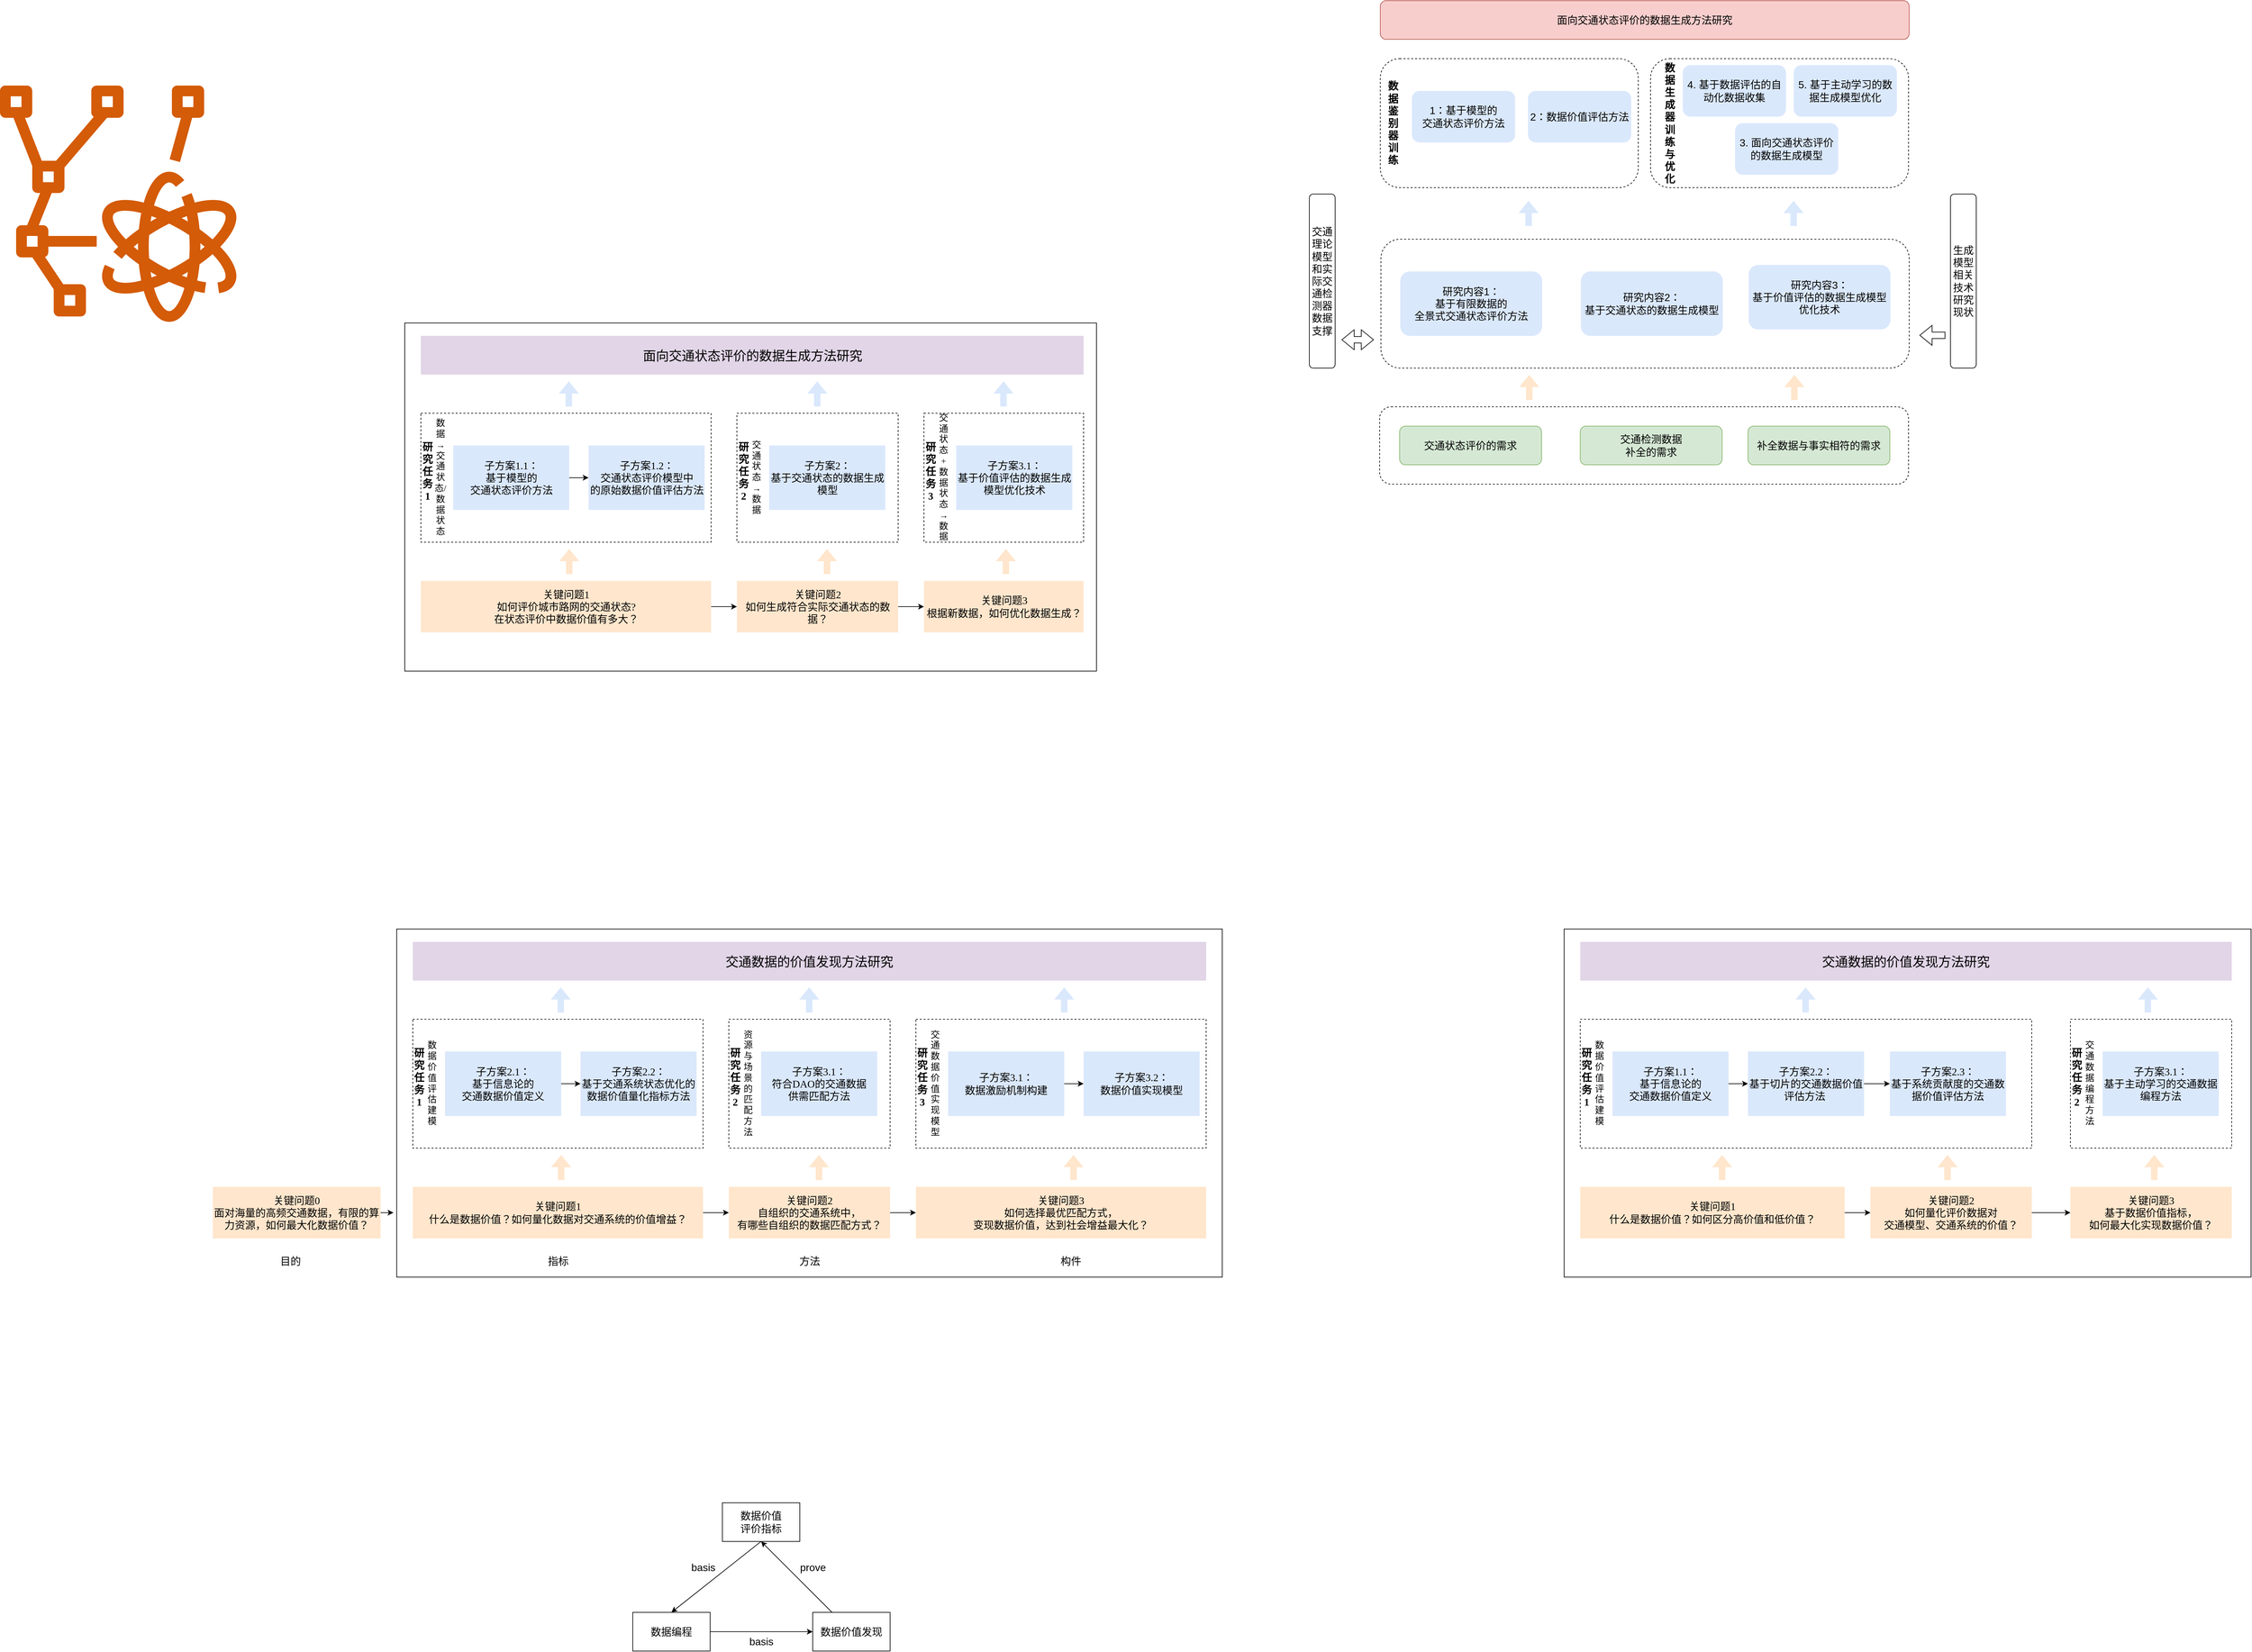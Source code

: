 <mxfile version="20.8.20" type="github">
  <diagram id="SlGQAyXAIa_Ibs_cdTL7" name="第 1 页">
    <mxGraphModel dx="2231" dy="2463" grid="1" gridSize="10" guides="1" tooltips="1" connect="1" arrows="1" fold="1" page="1" pageScale="1" pageWidth="827" pageHeight="1169" math="1" shadow="0">
      <root>
        <mxCell id="0" />
        <mxCell id="1" parent="0" />
        <mxCell id="OhdJKjMLPSLkUOPBoB3H-64" value="" style="rounded=1;whiteSpace=wrap;html=1;fontFamily=Helvetica;fontSize=16;fillColor=none;dashed=1;" vertex="1" parent="1">
          <mxGeometry x="2279" y="-480" width="820" height="120" as="geometry" />
        </mxCell>
        <mxCell id="OhdJKjMLPSLkUOPBoB3H-24" value="" style="rounded=1;whiteSpace=wrap;html=1;fontFamily=Helvetica;fontSize=16;fillColor=none;dashed=1;" vertex="1" parent="1">
          <mxGeometry x="2699" y="-1020" width="400" height="200" as="geometry" />
        </mxCell>
        <mxCell id="OhdJKjMLPSLkUOPBoB3H-23" value="" style="rounded=1;whiteSpace=wrap;html=1;fontFamily=Helvetica;fontSize=16;fillColor=none;dashed=1;" vertex="1" parent="1">
          <mxGeometry x="2280" y="-1020" width="400" height="200" as="geometry" />
        </mxCell>
        <mxCell id="cVe11yx6Q2O1CDadm9Du-27" value="" style="rounded=0;whiteSpace=wrap;html=1;fontSize=16;" parent="1" vertex="1">
          <mxGeometry x="755" y="330" width="1280" height="540" as="geometry" />
        </mxCell>
        <mxCell id="ovte4Cg9hebVTWwPrr68-1" value="&lt;font style=&quot;font-size: 20px;&quot;&gt;交通数据的价值发现方法研究​&lt;/font&gt;" style="rounded=0;whiteSpace=wrap;html=1;fillColor=#e1d5e7;strokeColor=none;fontSize=16;fontFamily=Times New Roman;" parent="1" vertex="1">
          <mxGeometry x="780" y="350" width="1230" height="60" as="geometry" />
        </mxCell>
        <mxCell id="cVe11yx6Q2O1CDadm9Du-20" style="edgeStyle=orthogonalEdgeStyle;rounded=0;orthogonalLoop=1;jettySize=auto;html=1;entryX=0;entryY=0.5;entryDx=0;entryDy=0;" parent="1" source="ovIKTIvtyWdodCo4Q1BT-9" target="cVe11yx6Q2O1CDadm9Du-7" edge="1">
          <mxGeometry relative="1" as="geometry" />
        </mxCell>
        <mxCell id="ovIKTIvtyWdodCo4Q1BT-9" value="关键问题1&lt;br&gt;什么是数据价值？如何量化数据对交通系统的价值增益？" style="rounded=0;whiteSpace=wrap;html=1;fontSize=16;fillColor=#ffe6cc;strokeColor=none;fontFamily=Times New Roman;" parent="1" vertex="1">
          <mxGeometry x="780" y="730" width="450" height="80" as="geometry" />
        </mxCell>
        <mxCell id="ovIKTIvtyWdodCo4Q1BT-21" value="" style="rounded=0;whiteSpace=wrap;html=1;fontFamily=Times New Roman;fontSize=14;fillColor=none;dashed=1;" parent="1" vertex="1">
          <mxGeometry x="780" y="470" width="450" height="200" as="geometry" />
        </mxCell>
        <mxCell id="ovIKTIvtyWdodCo4Q1BT-22" value="&lt;span style=&quot;font-weight: normal;&quot;&gt;子方案2.2：&lt;br&gt;基于交通系统状态优化的数据价值量化指标方法&lt;br&gt;&lt;/span&gt;" style="rounded=0;whiteSpace=wrap;html=1;fillColor=#dae8fc;strokeColor=none;fontSize=16;fontStyle=1;flipH=0;flipV=0;fontFamily=Times New Roman;" parent="1" vertex="1">
          <mxGeometry x="1040" y="520" width="180" height="100" as="geometry" />
        </mxCell>
        <mxCell id="ovIKTIvtyWdodCo4Q1BT-23" value="&lt;b&gt;研究任务1&lt;/b&gt;" style="rounded=0;whiteSpace=wrap;html=1;fontSize=16;fillColor=none;strokeColor=none;fontFamily=Times New Roman;" parent="1" vertex="1">
          <mxGeometry x="780" y="530" width="20" height="60" as="geometry" />
        </mxCell>
        <mxCell id="ovIKTIvtyWdodCo4Q1BT-24" value="数据价值评估建模" style="rounded=0;whiteSpace=wrap;html=1;fontSize=14;fillColor=none;strokeColor=none;fontFamily=Times New Roman;" parent="1" vertex="1">
          <mxGeometry x="800" y="540" width="20" height="60" as="geometry" />
        </mxCell>
        <mxCell id="ovIKTIvtyWdodCo4Q1BT-29" style="edgeStyle=orthogonalEdgeStyle;rounded=0;orthogonalLoop=1;jettySize=auto;html=1;entryX=0;entryY=0.5;entryDx=0;entryDy=0;fontFamily=Times New Roman;fontSize=14;" parent="1" source="ovIKTIvtyWdodCo4Q1BT-28" target="ovIKTIvtyWdodCo4Q1BT-22" edge="1">
          <mxGeometry relative="1" as="geometry" />
        </mxCell>
        <mxCell id="ovIKTIvtyWdodCo4Q1BT-28" value="&lt;span style=&quot;font-weight: normal;&quot;&gt;子方案2.1：&lt;br&gt;&lt;/span&gt;&lt;span style=&quot;font-weight: normal;&quot;&gt;基于信息论的&lt;br&gt;交通数据价值定义&lt;br&gt;&lt;/span&gt;" style="rounded=0;whiteSpace=wrap;html=1;fillColor=#dae8fc;strokeColor=none;fontSize=16;fontStyle=1;flipH=0;flipV=0;fontFamily=Times New Roman;" parent="1" vertex="1">
          <mxGeometry x="830" y="520" width="180" height="100" as="geometry" />
        </mxCell>
        <mxCell id="ovIKTIvtyWdodCo4Q1BT-31" value="" style="shape=flexArrow;endArrow=classic;html=1;rounded=0;fontFamily=Times New Roman;fontSize=14;fillColor=#ffe6cc;strokeColor=none;" parent="1" edge="1">
          <mxGeometry x="0.5" y="-240" width="50" height="50" relative="1" as="geometry">
            <mxPoint x="1010" y="720" as="sourcePoint" />
            <mxPoint x="1010" y="680" as="targetPoint" />
            <mxPoint as="offset" />
          </mxGeometry>
        </mxCell>
        <mxCell id="ovIKTIvtyWdodCo4Q1BT-34" value="" style="shape=flexArrow;endArrow=classic;html=1;rounded=0;fontFamily=Times New Roman;fontSize=14;fillColor=#dae8fc;strokeColor=none;" parent="1" edge="1">
          <mxGeometry x="0.5" y="-240" width="50" height="50" relative="1" as="geometry">
            <mxPoint x="1009.43" y="460" as="sourcePoint" />
            <mxPoint x="1009.43" y="420" as="targetPoint" />
            <mxPoint as="offset" />
          </mxGeometry>
        </mxCell>
        <mxCell id="cVe11yx6Q2O1CDadm9Du-1" value="" style="rounded=0;whiteSpace=wrap;html=1;fontFamily=Times New Roman;fontSize=14;fillColor=none;dashed=1;" parent="1" vertex="1">
          <mxGeometry x="1270" y="470" width="250" height="200" as="geometry" />
        </mxCell>
        <mxCell id="cVe11yx6Q2O1CDadm9Du-3" value="&lt;b&gt;研究任务2&lt;/b&gt;" style="rounded=0;whiteSpace=wrap;html=1;fontSize=16;fillColor=none;strokeColor=none;fontFamily=Times New Roman;" parent="1" vertex="1">
          <mxGeometry x="1270" y="530" width="20" height="60" as="geometry" />
        </mxCell>
        <mxCell id="cVe11yx6Q2O1CDadm9Du-4" value="资源与场景的匹配方法" style="rounded=0;whiteSpace=wrap;html=1;fontSize=14;fillColor=none;strokeColor=none;fontFamily=Times New Roman;" parent="1" vertex="1">
          <mxGeometry x="1290" y="540" width="20" height="60" as="geometry" />
        </mxCell>
        <mxCell id="cVe11yx6Q2O1CDadm9Du-6" value="&lt;span style=&quot;font-weight: normal;&quot;&gt;子方案3.1：&lt;br&gt;&lt;/span&gt;&lt;span style=&quot;font-weight: normal;&quot;&gt;符合DAO的交通数据&lt;br&gt;供需匹配方法&lt;br&gt;&lt;/span&gt;" style="rounded=0;whiteSpace=wrap;html=1;fillColor=#dae8fc;strokeColor=none;fontSize=16;fontStyle=1;flipH=0;flipV=0;fontFamily=Times New Roman;" parent="1" vertex="1">
          <mxGeometry x="1320" y="520" width="180" height="100" as="geometry" />
        </mxCell>
        <mxCell id="cVe11yx6Q2O1CDadm9Du-28" style="edgeStyle=orthogonalEdgeStyle;rounded=0;orthogonalLoop=1;jettySize=auto;html=1;entryX=0;entryY=0.5;entryDx=0;entryDy=0;fontSize=16;" parent="1" source="cVe11yx6Q2O1CDadm9Du-7" target="cVe11yx6Q2O1CDadm9Du-15" edge="1">
          <mxGeometry relative="1" as="geometry" />
        </mxCell>
        <mxCell id="cVe11yx6Q2O1CDadm9Du-7" value="关键问题2&lt;br&gt;自组织的交通系统中，&lt;br&gt;有哪些自组织的数据匹配方式？" style="rounded=0;whiteSpace=wrap;html=1;fontSize=16;fillColor=#ffe6cc;strokeColor=none;fontFamily=Times New Roman;" parent="1" vertex="1">
          <mxGeometry x="1270" y="730" width="250" height="80" as="geometry" />
        </mxCell>
        <mxCell id="cVe11yx6Q2O1CDadm9Du-8" value="" style="shape=flexArrow;endArrow=classic;html=1;rounded=0;fontFamily=Times New Roman;fontSize=14;fillColor=#ffe6cc;strokeColor=none;" parent="1" edge="1">
          <mxGeometry x="0.5" y="-240" width="50" height="50" relative="1" as="geometry">
            <mxPoint x="1409.71" y="720" as="sourcePoint" />
            <mxPoint x="1409.71" y="680" as="targetPoint" />
            <mxPoint as="offset" />
          </mxGeometry>
        </mxCell>
        <mxCell id="cVe11yx6Q2O1CDadm9Du-9" value="" style="rounded=0;whiteSpace=wrap;html=1;fontFamily=Times New Roman;fontSize=14;fillColor=none;dashed=1;" parent="1" vertex="1">
          <mxGeometry x="1560" y="470" width="450" height="200" as="geometry" />
        </mxCell>
        <mxCell id="cVe11yx6Q2O1CDadm9Du-10" value="&lt;span style=&quot;font-weight: normal;&quot;&gt;子方案3.2：&lt;br&gt;数据价值实现模型&lt;br&gt;&lt;/span&gt;" style="rounded=0;whiteSpace=wrap;html=1;fillColor=#dae8fc;strokeColor=none;fontSize=16;fontStyle=1;flipH=0;flipV=0;fontFamily=Times New Roman;" parent="1" vertex="1">
          <mxGeometry x="1820" y="520" width="180" height="100" as="geometry" />
        </mxCell>
        <mxCell id="cVe11yx6Q2O1CDadm9Du-11" value="&lt;b&gt;研究任务3&lt;/b&gt;" style="rounded=0;whiteSpace=wrap;html=1;fontSize=16;fillColor=none;strokeColor=none;fontFamily=Times New Roman;" parent="1" vertex="1">
          <mxGeometry x="1560" y="530" width="20" height="60" as="geometry" />
        </mxCell>
        <mxCell id="cVe11yx6Q2O1CDadm9Du-12" value="交通数据价值实现模型" style="rounded=0;whiteSpace=wrap;html=1;fontSize=14;fillColor=none;strokeColor=none;fontFamily=Times New Roman;" parent="1" vertex="1">
          <mxGeometry x="1580" y="540" width="20" height="60" as="geometry" />
        </mxCell>
        <mxCell id="cVe11yx6Q2O1CDadm9Du-13" style="edgeStyle=orthogonalEdgeStyle;rounded=0;orthogonalLoop=1;jettySize=auto;html=1;entryX=0;entryY=0.5;entryDx=0;entryDy=0;fontFamily=Times New Roman;fontSize=14;" parent="1" source="cVe11yx6Q2O1CDadm9Du-14" target="cVe11yx6Q2O1CDadm9Du-10" edge="1">
          <mxGeometry relative="1" as="geometry" />
        </mxCell>
        <mxCell id="cVe11yx6Q2O1CDadm9Du-14" value="&lt;span style=&quot;font-weight: normal;&quot;&gt;子方案3.1：&lt;br&gt;&lt;/span&gt;&lt;span style=&quot;font-weight: normal;&quot;&gt;数据激励机制构建&lt;br&gt;&lt;/span&gt;" style="rounded=0;whiteSpace=wrap;html=1;fillColor=#dae8fc;strokeColor=none;fontSize=16;fontStyle=1;flipH=0;flipV=0;fontFamily=Times New Roman;" parent="1" vertex="1">
          <mxGeometry x="1610" y="520" width="180" height="100" as="geometry" />
        </mxCell>
        <mxCell id="cVe11yx6Q2O1CDadm9Du-15" value="关键问题3&lt;br&gt;如何选择最优匹配方式，&lt;br&gt;变现数据价值，达到社会增益最大化？" style="rounded=0;whiteSpace=wrap;html=1;fontSize=16;fillColor=#ffe6cc;strokeColor=none;fontFamily=Times New Roman;" parent="1" vertex="1">
          <mxGeometry x="1560" y="730" width="450" height="80" as="geometry" />
        </mxCell>
        <mxCell id="cVe11yx6Q2O1CDadm9Du-16" value="" style="shape=flexArrow;endArrow=classic;html=1;rounded=0;fontFamily=Times New Roman;fontSize=14;fillColor=#ffe6cc;strokeColor=none;" parent="1" edge="1">
          <mxGeometry x="0.5" y="-240" width="50" height="50" relative="1" as="geometry">
            <mxPoint x="1804.43" y="720" as="sourcePoint" />
            <mxPoint x="1804.43" y="680" as="targetPoint" />
            <mxPoint as="offset" />
          </mxGeometry>
        </mxCell>
        <mxCell id="cVe11yx6Q2O1CDadm9Du-19" style="edgeStyle=orthogonalEdgeStyle;rounded=0;orthogonalLoop=1;jettySize=auto;html=1;" parent="1" source="cVe11yx6Q2O1CDadm9Du-18" edge="1">
          <mxGeometry relative="1" as="geometry">
            <mxPoint x="750" y="770" as="targetPoint" />
          </mxGeometry>
        </mxCell>
        <mxCell id="cVe11yx6Q2O1CDadm9Du-18" value="关键问题0&lt;br&gt;面对海量的高频交通数据，有限的算力资源，如何最大化数据价值？" style="rounded=0;whiteSpace=wrap;html=1;fontSize=16;fillColor=#ffe6cc;strokeColor=none;fontFamily=Times New Roman;" parent="1" vertex="1">
          <mxGeometry x="470" y="730" width="260" height="80" as="geometry" />
        </mxCell>
        <mxCell id="cVe11yx6Q2O1CDadm9Du-21" value="目的" style="text;html=1;align=center;verticalAlign=middle;resizable=0;points=[];autosize=1;strokeColor=none;fillColor=none;fontSize=16;" parent="1" vertex="1">
          <mxGeometry x="560" y="830" width="60" height="30" as="geometry" />
        </mxCell>
        <mxCell id="cVe11yx6Q2O1CDadm9Du-22" value="指标" style="text;html=1;align=center;verticalAlign=middle;resizable=0;points=[];autosize=1;strokeColor=none;fillColor=none;fontSize=16;" parent="1" vertex="1">
          <mxGeometry x="975" y="830" width="60" height="30" as="geometry" />
        </mxCell>
        <mxCell id="cVe11yx6Q2O1CDadm9Du-23" value="方法" style="text;html=1;align=center;verticalAlign=middle;resizable=0;points=[];autosize=1;strokeColor=none;fillColor=none;fontSize=16;" parent="1" vertex="1">
          <mxGeometry x="1365" y="830" width="60" height="30" as="geometry" />
        </mxCell>
        <mxCell id="cVe11yx6Q2O1CDadm9Du-24" value="构件" style="text;html=1;align=center;verticalAlign=middle;resizable=0;points=[];autosize=1;strokeColor=none;fillColor=none;fontSize=16;" parent="1" vertex="1">
          <mxGeometry x="1770" y="830" width="60" height="30" as="geometry" />
        </mxCell>
        <mxCell id="cVe11yx6Q2O1CDadm9Du-25" value="" style="shape=flexArrow;endArrow=classic;html=1;rounded=0;fontFamily=Times New Roman;fontSize=14;fillColor=#dae8fc;strokeColor=none;" parent="1" edge="1">
          <mxGeometry x="0.5" y="-240" width="50" height="50" relative="1" as="geometry">
            <mxPoint x="1394.58" y="460.0" as="sourcePoint" />
            <mxPoint x="1394.58" y="420.0" as="targetPoint" />
            <mxPoint as="offset" />
          </mxGeometry>
        </mxCell>
        <mxCell id="cVe11yx6Q2O1CDadm9Du-26" value="" style="shape=flexArrow;endArrow=classic;html=1;rounded=0;fontFamily=Times New Roman;fontSize=14;fillColor=#dae8fc;strokeColor=none;" parent="1" edge="1">
          <mxGeometry x="0.5" y="-240" width="50" height="50" relative="1" as="geometry">
            <mxPoint x="1790" y="460.0" as="sourcePoint" />
            <mxPoint x="1790" y="420.0" as="targetPoint" />
            <mxPoint as="offset" />
          </mxGeometry>
        </mxCell>
        <mxCell id="cVe11yx6Q2O1CDadm9Du-33" style="edgeStyle=none;rounded=0;orthogonalLoop=1;jettySize=auto;html=1;entryX=0.5;entryY=0;entryDx=0;entryDy=0;fontSize=16;exitX=0.5;exitY=1;exitDx=0;exitDy=0;" parent="1" source="cVe11yx6Q2O1CDadm9Du-29" target="cVe11yx6Q2O1CDadm9Du-30" edge="1">
          <mxGeometry relative="1" as="geometry" />
        </mxCell>
        <mxCell id="cVe11yx6Q2O1CDadm9Du-29" value="数据价值&lt;br&gt;评价指标" style="rounded=0;whiteSpace=wrap;html=1;fontSize=16;" parent="1" vertex="1">
          <mxGeometry x="1260" y="1220" width="120" height="60" as="geometry" />
        </mxCell>
        <mxCell id="cVe11yx6Q2O1CDadm9Du-34" style="edgeStyle=none;rounded=0;orthogonalLoop=1;jettySize=auto;html=1;entryX=0;entryY=0.5;entryDx=0;entryDy=0;fontSize=16;" parent="1" source="cVe11yx6Q2O1CDadm9Du-30" target="cVe11yx6Q2O1CDadm9Du-31" edge="1">
          <mxGeometry relative="1" as="geometry" />
        </mxCell>
        <mxCell id="cVe11yx6Q2O1CDadm9Du-30" value="数据编程" style="rounded=0;whiteSpace=wrap;html=1;fontSize=16;" parent="1" vertex="1">
          <mxGeometry x="1121" y="1390" width="120" height="60" as="geometry" />
        </mxCell>
        <mxCell id="cVe11yx6Q2O1CDadm9Du-32" style="rounded=0;orthogonalLoop=1;jettySize=auto;html=1;entryX=0.5;entryY=1;entryDx=0;entryDy=0;fontSize=16;" parent="1" source="cVe11yx6Q2O1CDadm9Du-31" target="cVe11yx6Q2O1CDadm9Du-29" edge="1">
          <mxGeometry relative="1" as="geometry" />
        </mxCell>
        <mxCell id="cVe11yx6Q2O1CDadm9Du-31" value="数据价值发现" style="rounded=0;whiteSpace=wrap;html=1;fontSize=16;" parent="1" vertex="1">
          <mxGeometry x="1400" y="1390" width="120" height="60" as="geometry" />
        </mxCell>
        <mxCell id="cVe11yx6Q2O1CDadm9Du-35" value="prove" style="text;html=1;align=center;verticalAlign=middle;resizable=0;points=[];autosize=1;strokeColor=none;fillColor=none;fontSize=16;" parent="1" vertex="1">
          <mxGeometry x="1370" y="1305" width="60" height="30" as="geometry" />
        </mxCell>
        <mxCell id="cVe11yx6Q2O1CDadm9Du-36" value="basis" style="text;html=1;align=center;verticalAlign=middle;resizable=0;points=[];autosize=1;strokeColor=none;fillColor=none;fontSize=16;" parent="1" vertex="1">
          <mxGeometry x="1200" y="1305" width="60" height="30" as="geometry" />
        </mxCell>
        <mxCell id="cVe11yx6Q2O1CDadm9Du-37" value="basis" style="text;html=1;align=center;verticalAlign=middle;resizable=0;points=[];autosize=1;strokeColor=none;fillColor=none;fontSize=16;" parent="1" vertex="1">
          <mxGeometry x="1290" y="1420" width="60" height="30" as="geometry" />
        </mxCell>
        <mxCell id="cVe11yx6Q2O1CDadm9Du-38" value="" style="rounded=0;whiteSpace=wrap;html=1;fontSize=16;" parent="1" vertex="1">
          <mxGeometry x="2565" y="330" width="1065" height="540" as="geometry" />
        </mxCell>
        <mxCell id="cVe11yx6Q2O1CDadm9Du-64" value="" style="shape=flexArrow;endArrow=classic;html=1;rounded=0;fontFamily=Times New Roman;fontSize=14;fillColor=#ffe6cc;strokeColor=none;" parent="cVe11yx6Q2O1CDadm9Du-38" edge="1">
          <mxGeometry x="0.5" y="-240" width="50" height="50" relative="1" as="geometry">
            <mxPoint x="915.001" y="390" as="sourcePoint" />
            <mxPoint x="915.001" y="350" as="targetPoint" />
            <mxPoint as="offset" />
          </mxGeometry>
        </mxCell>
        <mxCell id="cVe11yx6Q2O1CDadm9Du-72" value="" style="shape=flexArrow;endArrow=classic;html=1;rounded=0;fontFamily=Times New Roman;fontSize=14;fillColor=#dae8fc;strokeColor=none;" parent="cVe11yx6Q2O1CDadm9Du-38" edge="1">
          <mxGeometry x="0.5" y="-240" width="50" height="50" relative="1" as="geometry">
            <mxPoint x="905.002" y="130.0" as="sourcePoint" />
            <mxPoint x="905.002" y="90.0" as="targetPoint" />
            <mxPoint as="offset" />
          </mxGeometry>
        </mxCell>
        <mxCell id="cVe11yx6Q2O1CDadm9Du-39" value="&lt;font style=&quot;font-size: 20px;&quot;&gt;交通数据的价值发现方法研究​&lt;/font&gt;" style="rounded=0;whiteSpace=wrap;html=1;fillColor=#e1d5e7;strokeColor=none;fontSize=16;fontFamily=Times New Roman;" parent="1" vertex="1">
          <mxGeometry x="2590" y="350" width="1010" height="60" as="geometry" />
        </mxCell>
        <mxCell id="cVe11yx6Q2O1CDadm9Du-40" style="edgeStyle=orthogonalEdgeStyle;rounded=0;orthogonalLoop=1;jettySize=auto;html=1;entryX=0;entryY=0.5;entryDx=0;entryDy=0;" parent="1" source="cVe11yx6Q2O1CDadm9Du-41" target="cVe11yx6Q2O1CDadm9Du-55" edge="1">
          <mxGeometry relative="1" as="geometry" />
        </mxCell>
        <mxCell id="cVe11yx6Q2O1CDadm9Du-41" value="关键问题1&lt;br&gt;什么是数据价值？如何区分高价值和低价值？" style="rounded=0;whiteSpace=wrap;html=1;fontSize=16;fillColor=#ffe6cc;strokeColor=none;fontFamily=Times New Roman;" parent="1" vertex="1">
          <mxGeometry x="2590" y="730" width="410" height="80" as="geometry" />
        </mxCell>
        <mxCell id="cVe11yx6Q2O1CDadm9Du-42" value="" style="rounded=0;whiteSpace=wrap;html=1;fontFamily=Times New Roman;fontSize=14;fillColor=none;dashed=1;" parent="1" vertex="1">
          <mxGeometry x="2590" y="470" width="700" height="200" as="geometry" />
        </mxCell>
        <mxCell id="cVe11yx6Q2O1CDadm9Du-73" style="edgeStyle=none;rounded=0;orthogonalLoop=1;jettySize=auto;html=1;fontSize=16;" parent="1" source="cVe11yx6Q2O1CDadm9Du-43" target="cVe11yx6Q2O1CDadm9Du-53" edge="1">
          <mxGeometry relative="1" as="geometry" />
        </mxCell>
        <mxCell id="cVe11yx6Q2O1CDadm9Du-43" value="&lt;span style=&quot;font-weight: normal;&quot;&gt;子方案2.2：&lt;br&gt;基于切片的交通数据价值评估方法&amp;nbsp;&lt;br&gt;&lt;/span&gt;" style="rounded=0;whiteSpace=wrap;html=1;fillColor=#dae8fc;strokeColor=none;fontSize=16;fontStyle=1;flipH=0;flipV=0;fontFamily=Times New Roman;" parent="1" vertex="1">
          <mxGeometry x="2850" y="520" width="180" height="100" as="geometry" />
        </mxCell>
        <mxCell id="cVe11yx6Q2O1CDadm9Du-44" value="&lt;b&gt;研究任务1&lt;/b&gt;" style="rounded=0;whiteSpace=wrap;html=1;fontSize=16;fillColor=none;strokeColor=none;fontFamily=Times New Roman;" parent="1" vertex="1">
          <mxGeometry x="2590" y="530" width="20" height="60" as="geometry" />
        </mxCell>
        <mxCell id="cVe11yx6Q2O1CDadm9Du-45" value="数据价值评估建模" style="rounded=0;whiteSpace=wrap;html=1;fontSize=14;fillColor=none;strokeColor=none;fontFamily=Times New Roman;" parent="1" vertex="1">
          <mxGeometry x="2610" y="540" width="20" height="60" as="geometry" />
        </mxCell>
        <mxCell id="cVe11yx6Q2O1CDadm9Du-46" style="edgeStyle=orthogonalEdgeStyle;rounded=0;orthogonalLoop=1;jettySize=auto;html=1;entryX=0;entryY=0.5;entryDx=0;entryDy=0;fontFamily=Times New Roman;fontSize=14;" parent="1" source="cVe11yx6Q2O1CDadm9Du-47" target="cVe11yx6Q2O1CDadm9Du-43" edge="1">
          <mxGeometry relative="1" as="geometry" />
        </mxCell>
        <mxCell id="cVe11yx6Q2O1CDadm9Du-47" value="&lt;span style=&quot;font-weight: normal;&quot;&gt;子方案1.1：&lt;br&gt;&lt;/span&gt;&lt;span style=&quot;font-weight: normal;&quot;&gt;基于信息论的&lt;br&gt;交通数据价值定义&lt;br&gt;&lt;/span&gt;" style="rounded=0;whiteSpace=wrap;html=1;fillColor=#dae8fc;strokeColor=none;fontSize=16;fontStyle=1;flipH=0;flipV=0;fontFamily=Times New Roman;" parent="1" vertex="1">
          <mxGeometry x="2640" y="520" width="180" height="100" as="geometry" />
        </mxCell>
        <mxCell id="cVe11yx6Q2O1CDadm9Du-48" value="" style="shape=flexArrow;endArrow=classic;html=1;rounded=0;fontFamily=Times New Roman;fontSize=14;fillColor=#ffe6cc;strokeColor=none;" parent="1" edge="1">
          <mxGeometry x="0.5" y="-240" width="50" height="50" relative="1" as="geometry">
            <mxPoint x="2810.0" y="720" as="sourcePoint" />
            <mxPoint x="2810.0" y="680" as="targetPoint" />
            <mxPoint as="offset" />
          </mxGeometry>
        </mxCell>
        <mxCell id="cVe11yx6Q2O1CDadm9Du-49" value="" style="shape=flexArrow;endArrow=classic;html=1;rounded=0;fontFamily=Times New Roman;fontSize=14;fillColor=#dae8fc;strokeColor=none;" parent="1" edge="1">
          <mxGeometry x="0.5" y="-240" width="50" height="50" relative="1" as="geometry">
            <mxPoint x="2939.41" y="460" as="sourcePoint" />
            <mxPoint x="2939.41" y="420" as="targetPoint" />
            <mxPoint as="offset" />
          </mxGeometry>
        </mxCell>
        <mxCell id="cVe11yx6Q2O1CDadm9Du-53" value="&lt;span style=&quot;font-weight: normal;&quot;&gt;子方案2.3：&lt;br&gt;基于系统贡献度的交通数据价值评估方法&lt;br&gt;&lt;/span&gt;" style="rounded=0;whiteSpace=wrap;html=1;fillColor=#dae8fc;strokeColor=none;fontSize=16;fontStyle=1;flipH=0;flipV=0;fontFamily=Times New Roman;" parent="1" vertex="1">
          <mxGeometry x="3070" y="520" width="180" height="100" as="geometry" />
        </mxCell>
        <mxCell id="cVe11yx6Q2O1CDadm9Du-54" style="edgeStyle=orthogonalEdgeStyle;rounded=0;orthogonalLoop=1;jettySize=auto;html=1;entryX=0;entryY=0.5;entryDx=0;entryDy=0;fontSize=16;" parent="1" source="cVe11yx6Q2O1CDadm9Du-55" target="cVe11yx6Q2O1CDadm9Du-63" edge="1">
          <mxGeometry relative="1" as="geometry" />
        </mxCell>
        <mxCell id="cVe11yx6Q2O1CDadm9Du-55" value="关键问题2&lt;br&gt;如何量化评价数据对&lt;br&gt;交通模型、交通系统的价值？" style="rounded=0;whiteSpace=wrap;html=1;fontSize=16;fillColor=#ffe6cc;strokeColor=none;fontFamily=Times New Roman;" parent="1" vertex="1">
          <mxGeometry x="3040" y="730" width="250" height="80" as="geometry" />
        </mxCell>
        <mxCell id="cVe11yx6Q2O1CDadm9Du-56" value="" style="shape=flexArrow;endArrow=classic;html=1;rounded=0;fontFamily=Times New Roman;fontSize=14;fillColor=#ffe6cc;strokeColor=none;" parent="1" edge="1">
          <mxGeometry x="0.5" y="-240" width="50" height="50" relative="1" as="geometry">
            <mxPoint x="3159.41" y="720" as="sourcePoint" />
            <mxPoint x="3159.41" y="680" as="targetPoint" />
            <mxPoint as="offset" />
          </mxGeometry>
        </mxCell>
        <mxCell id="cVe11yx6Q2O1CDadm9Du-57" value="" style="rounded=0;whiteSpace=wrap;html=1;fontFamily=Times New Roman;fontSize=14;fillColor=none;dashed=1;" parent="1" vertex="1">
          <mxGeometry x="3350" y="470" width="250" height="200" as="geometry" />
        </mxCell>
        <mxCell id="cVe11yx6Q2O1CDadm9Du-59" value="&lt;b&gt;研究任务2&lt;/b&gt;" style="rounded=0;whiteSpace=wrap;html=1;fontSize=16;fillColor=none;strokeColor=none;fontFamily=Times New Roman;" parent="1" vertex="1">
          <mxGeometry x="3350" y="530" width="20" height="60" as="geometry" />
        </mxCell>
        <mxCell id="cVe11yx6Q2O1CDadm9Du-60" value="交通数据编程方法" style="rounded=0;whiteSpace=wrap;html=1;fontSize=14;fillColor=none;strokeColor=none;fontFamily=Times New Roman;" parent="1" vertex="1">
          <mxGeometry x="3370" y="540" width="20" height="60" as="geometry" />
        </mxCell>
        <mxCell id="cVe11yx6Q2O1CDadm9Du-62" value="&lt;span style=&quot;font-weight: normal;&quot;&gt;子方案3.1：&lt;br&gt;基于主动学习的交通数据编程方法&lt;br&gt;&lt;/span&gt;" style="rounded=0;whiteSpace=wrap;html=1;fillColor=#dae8fc;strokeColor=none;fontSize=16;fontStyle=1;flipH=0;flipV=0;fontFamily=Times New Roman;" parent="1" vertex="1">
          <mxGeometry x="3400" y="520" width="180" height="100" as="geometry" />
        </mxCell>
        <mxCell id="cVe11yx6Q2O1CDadm9Du-63" value="关键问题3&lt;br&gt;基于数据价值指标，&lt;br&gt;如何最大化实现数据价值？" style="rounded=0;whiteSpace=wrap;html=1;fontSize=16;fillColor=#ffe6cc;strokeColor=none;fontFamily=Times New Roman;" parent="1" vertex="1">
          <mxGeometry x="3350" y="730" width="250" height="80" as="geometry" />
        </mxCell>
        <mxCell id="tTahqNga5wB2Y6Uy57lC-1" value="" style="rounded=0;whiteSpace=wrap;html=1;fontSize=16;" parent="1" vertex="1">
          <mxGeometry x="767.5" y="-610" width="1072.5" height="540" as="geometry" />
        </mxCell>
        <mxCell id="tTahqNga5wB2Y6Uy57lC-2" value="&lt;font style=&quot;font-size: 20px;&quot;&gt;面向交通状态评价的数据生成方法研究&lt;/font&gt;" style="rounded=0;whiteSpace=wrap;html=1;fillColor=#e1d5e7;strokeColor=none;fontSize=16;fontFamily=Times New Roman;" parent="1" vertex="1">
          <mxGeometry x="792.5" y="-590" width="1027.5" height="60" as="geometry" />
        </mxCell>
        <mxCell id="tTahqNga5wB2Y6Uy57lC-3" style="edgeStyle=orthogonalEdgeStyle;rounded=0;orthogonalLoop=1;jettySize=auto;html=1;entryX=0;entryY=0.5;entryDx=0;entryDy=0;" parent="1" source="tTahqNga5wB2Y6Uy57lC-4" target="tTahqNga5wB2Y6Uy57lC-18" edge="1">
          <mxGeometry relative="1" as="geometry" />
        </mxCell>
        <mxCell id="tTahqNga5wB2Y6Uy57lC-4" value="关键问题1&lt;br&gt;如何评价城市路网的交通状态?&lt;br&gt;在状态评价中数据价值有多大？" style="rounded=0;whiteSpace=wrap;html=1;fontSize=16;fillColor=#ffe6cc;strokeColor=none;fontFamily=Times New Roman;" parent="1" vertex="1">
          <mxGeometry x="792.5" y="-210" width="450" height="80" as="geometry" />
        </mxCell>
        <mxCell id="tTahqNga5wB2Y6Uy57lC-5" value="" style="rounded=0;whiteSpace=wrap;html=1;fontFamily=Times New Roman;fontSize=14;fillColor=none;dashed=1;" parent="1" vertex="1">
          <mxGeometry x="792.5" y="-470" width="450" height="200" as="geometry" />
        </mxCell>
        <mxCell id="tTahqNga5wB2Y6Uy57lC-6" value="&lt;span style=&quot;font-weight: normal;&quot;&gt;子方案1.2：&lt;br&gt;交通状态评价模型中&lt;br&gt;的原始数据价值评估方法&lt;br&gt;&lt;/span&gt;" style="rounded=0;whiteSpace=wrap;html=1;fillColor=#dae8fc;strokeColor=none;fontSize=16;fontStyle=1;flipH=0;flipV=0;fontFamily=Times New Roman;" parent="1" vertex="1">
          <mxGeometry x="1052.5" y="-420" width="180" height="100" as="geometry" />
        </mxCell>
        <mxCell id="tTahqNga5wB2Y6Uy57lC-7" value="&lt;b&gt;研究任务1&lt;/b&gt;" style="rounded=0;whiteSpace=wrap;html=1;fontSize=16;fillColor=none;strokeColor=none;fontFamily=Times New Roman;" parent="1" vertex="1">
          <mxGeometry x="792.5" y="-410" width="20" height="60" as="geometry" />
        </mxCell>
        <mxCell id="tTahqNga5wB2Y6Uy57lC-8" value="数据→交通状态/数据状态" style="rounded=0;whiteSpace=wrap;html=1;fontSize=14;fillColor=none;strokeColor=none;fontFamily=Times New Roman;" parent="1" vertex="1">
          <mxGeometry x="812.5" y="-400" width="20" height="60" as="geometry" />
        </mxCell>
        <mxCell id="tTahqNga5wB2Y6Uy57lC-9" style="edgeStyle=orthogonalEdgeStyle;rounded=0;orthogonalLoop=1;jettySize=auto;html=1;entryX=0;entryY=0.5;entryDx=0;entryDy=0;fontFamily=Times New Roman;fontSize=14;" parent="1" source="tTahqNga5wB2Y6Uy57lC-10" target="tTahqNga5wB2Y6Uy57lC-6" edge="1">
          <mxGeometry relative="1" as="geometry" />
        </mxCell>
        <mxCell id="tTahqNga5wB2Y6Uy57lC-10" value="&lt;span style=&quot;font-weight: normal;&quot;&gt;子方案1.1：&lt;br&gt;&lt;/span&gt;&lt;span style=&quot;font-weight: normal;&quot;&gt;基于模型的&lt;br&gt;交通状态评价方法&lt;br&gt;&lt;/span&gt;" style="rounded=0;whiteSpace=wrap;html=1;fillColor=#dae8fc;strokeColor=none;fontSize=16;fontStyle=1;flipH=0;flipV=0;fontFamily=Times New Roman;" parent="1" vertex="1">
          <mxGeometry x="842.5" y="-420" width="180" height="100" as="geometry" />
        </mxCell>
        <mxCell id="tTahqNga5wB2Y6Uy57lC-11" value="" style="shape=flexArrow;endArrow=classic;html=1;rounded=0;fontFamily=Times New Roman;fontSize=14;fillColor=#ffe6cc;strokeColor=none;" parent="1" edge="1">
          <mxGeometry x="0.5" y="-240" width="50" height="50" relative="1" as="geometry">
            <mxPoint x="1022.5" y="-220" as="sourcePoint" />
            <mxPoint x="1022.5" y="-260" as="targetPoint" />
            <mxPoint as="offset" />
          </mxGeometry>
        </mxCell>
        <mxCell id="tTahqNga5wB2Y6Uy57lC-12" value="" style="shape=flexArrow;endArrow=classic;html=1;rounded=0;fontFamily=Times New Roman;fontSize=14;fillColor=#dae8fc;strokeColor=none;" parent="1" edge="1">
          <mxGeometry x="0.5" y="-240" width="50" height="50" relative="1" as="geometry">
            <mxPoint x="1021.93" y="-480" as="sourcePoint" />
            <mxPoint x="1021.93" y="-520" as="targetPoint" />
            <mxPoint as="offset" />
          </mxGeometry>
        </mxCell>
        <mxCell id="tTahqNga5wB2Y6Uy57lC-13" value="" style="rounded=0;whiteSpace=wrap;html=1;fontFamily=Times New Roman;fontSize=14;fillColor=none;dashed=1;" parent="1" vertex="1">
          <mxGeometry x="1282.5" y="-470" width="250" height="200" as="geometry" />
        </mxCell>
        <mxCell id="tTahqNga5wB2Y6Uy57lC-14" value="&lt;b&gt;研究任务2&lt;/b&gt;" style="rounded=0;whiteSpace=wrap;html=1;fontSize=16;fillColor=none;strokeColor=none;fontFamily=Times New Roman;" parent="1" vertex="1">
          <mxGeometry x="1282.5" y="-410" width="20" height="60" as="geometry" />
        </mxCell>
        <mxCell id="tTahqNga5wB2Y6Uy57lC-15" value="交通状态→数据" style="rounded=0;whiteSpace=wrap;html=1;fontSize=14;fillColor=none;strokeColor=none;fontFamily=Times New Roman;" parent="1" vertex="1">
          <mxGeometry x="1302.5" y="-400" width="20" height="60" as="geometry" />
        </mxCell>
        <mxCell id="tTahqNga5wB2Y6Uy57lC-16" value="&lt;span style=&quot;font-weight: normal;&quot;&gt;子方案2：&lt;br&gt;基于交通状态的数据生成模型&lt;/span&gt;" style="rounded=0;whiteSpace=wrap;html=1;fillColor=#dae8fc;strokeColor=none;fontSize=16;fontStyle=1;flipH=0;flipV=0;fontFamily=Times New Roman;" parent="1" vertex="1">
          <mxGeometry x="1332.5" y="-420" width="180" height="100" as="geometry" />
        </mxCell>
        <mxCell id="tTahqNga5wB2Y6Uy57lC-17" style="edgeStyle=orthogonalEdgeStyle;rounded=0;orthogonalLoop=1;jettySize=auto;html=1;entryX=0;entryY=0.5;entryDx=0;entryDy=0;fontSize=16;" parent="1" source="tTahqNga5wB2Y6Uy57lC-18" target="tTahqNga5wB2Y6Uy57lC-26" edge="1">
          <mxGeometry relative="1" as="geometry" />
        </mxCell>
        <mxCell id="tTahqNga5wB2Y6Uy57lC-18" value="关键问题2&lt;br&gt;如何生成符合实际交通状态的数据？" style="rounded=0;whiteSpace=wrap;html=1;fontSize=16;fillColor=#ffe6cc;strokeColor=none;fontFamily=Times New Roman;" parent="1" vertex="1">
          <mxGeometry x="1282.5" y="-210" width="250" height="80" as="geometry" />
        </mxCell>
        <mxCell id="tTahqNga5wB2Y6Uy57lC-19" value="" style="shape=flexArrow;endArrow=classic;html=1;rounded=0;fontFamily=Times New Roman;fontSize=14;fillColor=#ffe6cc;strokeColor=none;" parent="1" edge="1">
          <mxGeometry x="0.5" y="-240" width="50" height="50" relative="1" as="geometry">
            <mxPoint x="1422.21" y="-220" as="sourcePoint" />
            <mxPoint x="1422.21" y="-260" as="targetPoint" />
            <mxPoint as="offset" />
          </mxGeometry>
        </mxCell>
        <mxCell id="tTahqNga5wB2Y6Uy57lC-20" value="" style="rounded=0;whiteSpace=wrap;html=1;fontFamily=Times New Roman;fontSize=14;fillColor=none;dashed=1;" parent="1" vertex="1">
          <mxGeometry x="1572.5" y="-470" width="247.5" height="200" as="geometry" />
        </mxCell>
        <mxCell id="tTahqNga5wB2Y6Uy57lC-22" value="&lt;b&gt;研究任务3&lt;/b&gt;" style="rounded=0;whiteSpace=wrap;html=1;fontSize=16;fillColor=none;strokeColor=none;fontFamily=Times New Roman;" parent="1" vertex="1">
          <mxGeometry x="1572.5" y="-410" width="20" height="60" as="geometry" />
        </mxCell>
        <mxCell id="tTahqNga5wB2Y6Uy57lC-23" value="交通状态+ 数据状态→数据" style="rounded=0;whiteSpace=wrap;html=1;fontSize=14;fillColor=none;strokeColor=none;fontFamily=Times New Roman;" parent="1" vertex="1">
          <mxGeometry x="1592.5" y="-400" width="20" height="60" as="geometry" />
        </mxCell>
        <mxCell id="tTahqNga5wB2Y6Uy57lC-25" value="&lt;span style=&quot;font-weight: normal;&quot;&gt;子方案3.1：&lt;br&gt;基于价值评估的数据生成模型优化技术&lt;br&gt;&lt;/span&gt;" style="rounded=0;whiteSpace=wrap;html=1;fillColor=#dae8fc;strokeColor=none;fontSize=16;fontStyle=1;flipH=0;flipV=0;fontFamily=Times New Roman;" parent="1" vertex="1">
          <mxGeometry x="1622.5" y="-420" width="180" height="100" as="geometry" />
        </mxCell>
        <mxCell id="tTahqNga5wB2Y6Uy57lC-26" value="关键问题3&lt;br&gt;根据新数据，如何优化数据生成？" style="rounded=0;whiteSpace=wrap;html=1;fontSize=16;fillColor=#ffe6cc;strokeColor=none;fontFamily=Times New Roman;" parent="1" vertex="1">
          <mxGeometry x="1572.5" y="-210" width="247.5" height="80" as="geometry" />
        </mxCell>
        <mxCell id="tTahqNga5wB2Y6Uy57lC-27" value="" style="shape=flexArrow;endArrow=classic;html=1;rounded=0;fontFamily=Times New Roman;fontSize=14;fillColor=#ffe6cc;strokeColor=none;" parent="1" edge="1">
          <mxGeometry x="0.5" y="-240" width="50" height="50" relative="1" as="geometry">
            <mxPoint x="1699.47" y="-220" as="sourcePoint" />
            <mxPoint x="1699.47" y="-260" as="targetPoint" />
            <mxPoint as="offset" />
          </mxGeometry>
        </mxCell>
        <mxCell id="tTahqNga5wB2Y6Uy57lC-32" value="" style="shape=flexArrow;endArrow=classic;html=1;rounded=0;fontFamily=Times New Roman;fontSize=14;fillColor=#dae8fc;strokeColor=none;" parent="1" edge="1">
          <mxGeometry x="0.5" y="-240" width="50" height="50" relative="1" as="geometry">
            <mxPoint x="1407.08" y="-480.0" as="sourcePoint" />
            <mxPoint x="1407.08" y="-520.0" as="targetPoint" />
            <mxPoint as="offset" />
          </mxGeometry>
        </mxCell>
        <mxCell id="tTahqNga5wB2Y6Uy57lC-33" value="" style="shape=flexArrow;endArrow=classic;html=1;rounded=0;fontFamily=Times New Roman;fontSize=14;fillColor=#dae8fc;strokeColor=none;" parent="1" edge="1">
          <mxGeometry x="0.5" y="-240" width="50" height="50" relative="1" as="geometry">
            <mxPoint x="1695.82" y="-480.0" as="sourcePoint" />
            <mxPoint x="1695.82" y="-520.0" as="targetPoint" />
            <mxPoint as="offset" />
          </mxGeometry>
        </mxCell>
        <mxCell id="tTahqNga5wB2Y6Uy57lC-36" value="" style="sketch=0;outlineConnect=0;fontColor=#232F3E;gradientColor=none;fillColor=#D45B07;strokeColor=none;dashed=0;verticalLabelPosition=bottom;verticalAlign=top;align=center;html=1;fontSize=12;fontStyle=0;aspect=fixed;pointerEvents=1;shape=mxgraph.aws4.braket_tensor_network;" parent="1" vertex="1">
          <mxGeometry x="140" y="-980" width="370" height="370" as="geometry" />
        </mxCell>
        <mxCell id="OhdJKjMLPSLkUOPBoB3H-7" value="&lt;span style=&quot;font-weight: normal;&quot;&gt;2：数据价值评估方法&lt;br&gt;&lt;/span&gt;" style="rounded=1;whiteSpace=wrap;html=1;fillColor=#dae8fc;strokeColor=none;fontSize=16;fontStyle=1;flipH=0;flipV=0;fontFamily=Helvetica;" vertex="1" parent="1">
          <mxGeometry x="2509" y="-970" width="160" height="80" as="geometry" />
        </mxCell>
        <mxCell id="OhdJKjMLPSLkUOPBoB3H-11" value="&lt;span style=&quot;font-weight: normal;&quot;&gt;1：&lt;/span&gt;&lt;span style=&quot;font-weight: normal;&quot;&gt;基于模型的&lt;br&gt;交通状态评价方法&lt;br&gt;&lt;/span&gt;" style="rounded=1;whiteSpace=wrap;html=1;fillColor=#dae8fc;strokeColor=none;fontSize=16;fontStyle=1;flipH=0;flipV=0;fontFamily=Helvetica;" vertex="1" parent="1">
          <mxGeometry x="2329" y="-970" width="160" height="80" as="geometry" />
        </mxCell>
        <mxCell id="OhdJKjMLPSLkUOPBoB3H-12" value="" style="shape=flexArrow;endArrow=classic;html=1;rounded=0;fontFamily=Times New Roman;fontSize=14;fillColor=#dae8fc;strokeColor=none;" edge="1" parent="1">
          <mxGeometry x="0.5" y="-240" width="50" height="50" relative="1" as="geometry">
            <mxPoint x="2510" y="-760" as="sourcePoint" />
            <mxPoint x="2510" y="-800" as="targetPoint" />
            <mxPoint as="offset" />
          </mxGeometry>
        </mxCell>
        <mxCell id="OhdJKjMLPSLkUOPBoB3H-16" value="&lt;span style=&quot;font-weight: normal;&quot;&gt;3.&amp;nbsp;面向交通状态评价的数据生成模型&lt;/span&gt;" style="rounded=1;whiteSpace=wrap;html=1;fillColor=#dae8fc;strokeColor=none;fontSize=16;fontStyle=1;flipH=0;flipV=0;fontFamily=Helvetica;" vertex="1" parent="1">
          <mxGeometry x="2830" y="-920" width="160" height="80" as="geometry" />
        </mxCell>
        <mxCell id="OhdJKjMLPSLkUOPBoB3H-20" value="&lt;span style=&quot;font-weight: normal;&quot;&gt;5. 基于主动学习的数据生成模型优化&lt;/span&gt;" style="rounded=1;whiteSpace=wrap;html=1;fillColor=#dae8fc;strokeColor=none;fontSize=16;fontStyle=1;flipH=0;flipV=0;fontFamily=Helvetica;" vertex="1" parent="1">
          <mxGeometry x="2921" y="-1010" width="160" height="80" as="geometry" />
        </mxCell>
        <mxCell id="OhdJKjMLPSLkUOPBoB3H-21" value="" style="shape=flexArrow;endArrow=classic;html=1;rounded=0;fontFamily=Times New Roman;fontSize=14;fillColor=#dae8fc;strokeColor=none;" edge="1" parent="1">
          <mxGeometry x="0.5" y="-240" width="50" height="50" relative="1" as="geometry">
            <mxPoint x="2920.82" y="-760.0" as="sourcePoint" />
            <mxPoint x="2920.82" y="-800.0" as="targetPoint" />
            <mxPoint as="offset" />
          </mxGeometry>
        </mxCell>
        <mxCell id="OhdJKjMLPSLkUOPBoB3H-25" value="交通检测数据&lt;br style=&quot;border-color: var(--border-color); font-size: 16px;&quot;&gt;补全的需求" style="rounded=1;whiteSpace=wrap;html=1;fontSize=16;fillColor=#d5e8d4;strokeColor=#82b366;" vertex="1" parent="1">
          <mxGeometry x="2590" y="-450" width="220" height="60" as="geometry" />
        </mxCell>
        <mxCell id="OhdJKjMLPSLkUOPBoB3H-26" value="交通状态评价的需求" style="rounded=1;whiteSpace=wrap;html=1;fontSize=16;fillColor=#d5e8d4;strokeColor=#82b366;" vertex="1" parent="1">
          <mxGeometry x="2310" y="-450" width="220" height="60" as="geometry" />
        </mxCell>
        <mxCell id="OhdJKjMLPSLkUOPBoB3H-27" value="补全数据与事实相符的需求" style="rounded=1;whiteSpace=wrap;html=1;fontSize=16;fillColor=#d5e8d4;strokeColor=#82b366;" vertex="1" parent="1">
          <mxGeometry x="2850" y="-450" width="220" height="60" as="geometry" />
        </mxCell>
        <mxCell id="OhdJKjMLPSLkUOPBoB3H-31" value="&lt;b&gt;数据鉴别器训练&lt;/b&gt;" style="rounded=0;whiteSpace=wrap;html=1;fontSize=16;fillColor=none;strokeColor=none;fontFamily=Times New Roman;" vertex="1" parent="1">
          <mxGeometry x="2290" y="-950" width="20" height="60" as="geometry" />
        </mxCell>
        <mxCell id="OhdJKjMLPSLkUOPBoB3H-32" value="&lt;b&gt;数据生成器训练与优化&lt;/b&gt;" style="rounded=0;whiteSpace=wrap;html=1;fontSize=16;fillColor=none;strokeColor=none;fontFamily=Times New Roman;" vertex="1" parent="1">
          <mxGeometry x="2719" y="-950" width="20" height="60" as="geometry" />
        </mxCell>
        <mxCell id="OhdJKjMLPSLkUOPBoB3H-35" value="" style="rounded=1;whiteSpace=wrap;html=1;fontFamily=Helvetica;fontSize=16;fillColor=none;dashed=1;" vertex="1" parent="1">
          <mxGeometry x="2281" y="-740" width="819" height="200" as="geometry" />
        </mxCell>
        <mxCell id="OhdJKjMLPSLkUOPBoB3H-40" value="&lt;span style=&quot;font-weight: normal;&quot;&gt;研究内容1：&lt;br&gt;基于有限数据的&lt;br&gt;全景式交通状态评价方法&lt;br&gt;&lt;/span&gt;" style="rounded=1;whiteSpace=wrap;html=1;fillColor=#dae8fc;strokeColor=none;fontSize=16;fontStyle=1;flipH=0;flipV=0;fontFamily=Helvetica;" vertex="1" parent="1">
          <mxGeometry x="2311" y="-690" width="220" height="100" as="geometry" />
        </mxCell>
        <mxCell id="OhdJKjMLPSLkUOPBoB3H-41" value="" style="shape=flexArrow;endArrow=classic;html=1;rounded=0;fontFamily=Times New Roman;fontSize=14;fillColor=#ffe6cc;strokeColor=none;" edge="1" parent="1">
          <mxGeometry x="0.5" y="-240" width="50" height="50" relative="1" as="geometry">
            <mxPoint x="2511" y="-490" as="sourcePoint" />
            <mxPoint x="2511" y="-530" as="targetPoint" />
            <mxPoint as="offset" />
          </mxGeometry>
        </mxCell>
        <mxCell id="OhdJKjMLPSLkUOPBoB3H-45" value="&lt;span style=&quot;font-weight: normal;&quot;&gt;研究内容2：&lt;br&gt;基于交通状态的数据生成模型&lt;/span&gt;" style="rounded=1;whiteSpace=wrap;html=1;fillColor=#dae8fc;strokeColor=none;fontSize=16;fontStyle=1;flipH=0;flipV=0;fontFamily=Helvetica;" vertex="1" parent="1">
          <mxGeometry x="2591" y="-690" width="220" height="100" as="geometry" />
        </mxCell>
        <mxCell id="OhdJKjMLPSLkUOPBoB3H-46" value="" style="shape=flexArrow;endArrow=classic;html=1;rounded=0;fontFamily=Times New Roman;fontSize=14;fillColor=#ffe6cc;strokeColor=none;" edge="1" parent="1">
          <mxGeometry x="0.5" y="-240" width="50" height="50" relative="1" as="geometry">
            <mxPoint x="2922" y="-490" as="sourcePoint" />
            <mxPoint x="2922" y="-530" as="targetPoint" />
            <mxPoint as="offset" />
          </mxGeometry>
        </mxCell>
        <mxCell id="OhdJKjMLPSLkUOPBoB3H-50" value="&lt;span style=&quot;font-weight: normal;&quot;&gt;研究内容3：&lt;br&gt;基于价值评估的数据生成模型优化技术&lt;br&gt;&lt;/span&gt;" style="rounded=1;whiteSpace=wrap;html=1;fillColor=#dae8fc;strokeColor=none;fontSize=16;fontStyle=1;flipH=0;flipV=0;fontFamily=Helvetica;" vertex="1" parent="1">
          <mxGeometry x="2851" y="-700" width="220" height="100" as="geometry" />
        </mxCell>
        <mxCell id="OhdJKjMLPSLkUOPBoB3H-52" value="交通理论模型和实际交通检测器数据支撑" style="rounded=1;whiteSpace=wrap;html=1;fontSize=16;" vertex="1" parent="1">
          <mxGeometry x="2170" y="-810" width="40" height="270" as="geometry" />
        </mxCell>
        <mxCell id="OhdJKjMLPSLkUOPBoB3H-53" value="生成模型相关技术研究现状" style="rounded=1;whiteSpace=wrap;html=1;fontSize=16;" vertex="1" parent="1">
          <mxGeometry x="3164" y="-810" width="40" height="270" as="geometry" />
        </mxCell>
        <mxCell id="OhdJKjMLPSLkUOPBoB3H-55" value="面向交通状态评价的数据生成方法研究" style="rounded=1;whiteSpace=wrap;html=1;fontSize=16;fillColor=#f8cecc;strokeColor=#b85450;" vertex="1" parent="1">
          <mxGeometry x="2280" y="-1110" width="820" height="60" as="geometry" />
        </mxCell>
        <mxCell id="OhdJKjMLPSLkUOPBoB3H-56" value="" style="shape=flexArrow;endArrow=classic;startArrow=classic;html=1;rounded=0;fontSize=16;" edge="1" parent="1">
          <mxGeometry width="100" height="100" relative="1" as="geometry">
            <mxPoint x="2220" y="-584" as="sourcePoint" />
            <mxPoint x="2270" y="-584" as="targetPoint" />
          </mxGeometry>
        </mxCell>
        <mxCell id="OhdJKjMLPSLkUOPBoB3H-57" value="" style="shape=flexArrow;endArrow=classic;html=1;rounded=0;fontSize=16;" edge="1" parent="1">
          <mxGeometry width="50" height="50" relative="1" as="geometry">
            <mxPoint x="3156" y="-590.83" as="sourcePoint" />
            <mxPoint x="3116" y="-590.83" as="targetPoint" />
          </mxGeometry>
        </mxCell>
        <mxCell id="OhdJKjMLPSLkUOPBoB3H-59" value="&lt;span style=&quot;font-weight: normal;&quot;&gt;4. 基于数据评估的自动化数据收集&lt;/span&gt;" style="rounded=1;whiteSpace=wrap;html=1;fillColor=#dae8fc;strokeColor=none;fontSize=16;fontStyle=1;flipH=0;flipV=0;fontFamily=Helvetica;" vertex="1" parent="1">
          <mxGeometry x="2749" y="-1010" width="160" height="80" as="geometry" />
        </mxCell>
      </root>
    </mxGraphModel>
  </diagram>
</mxfile>
